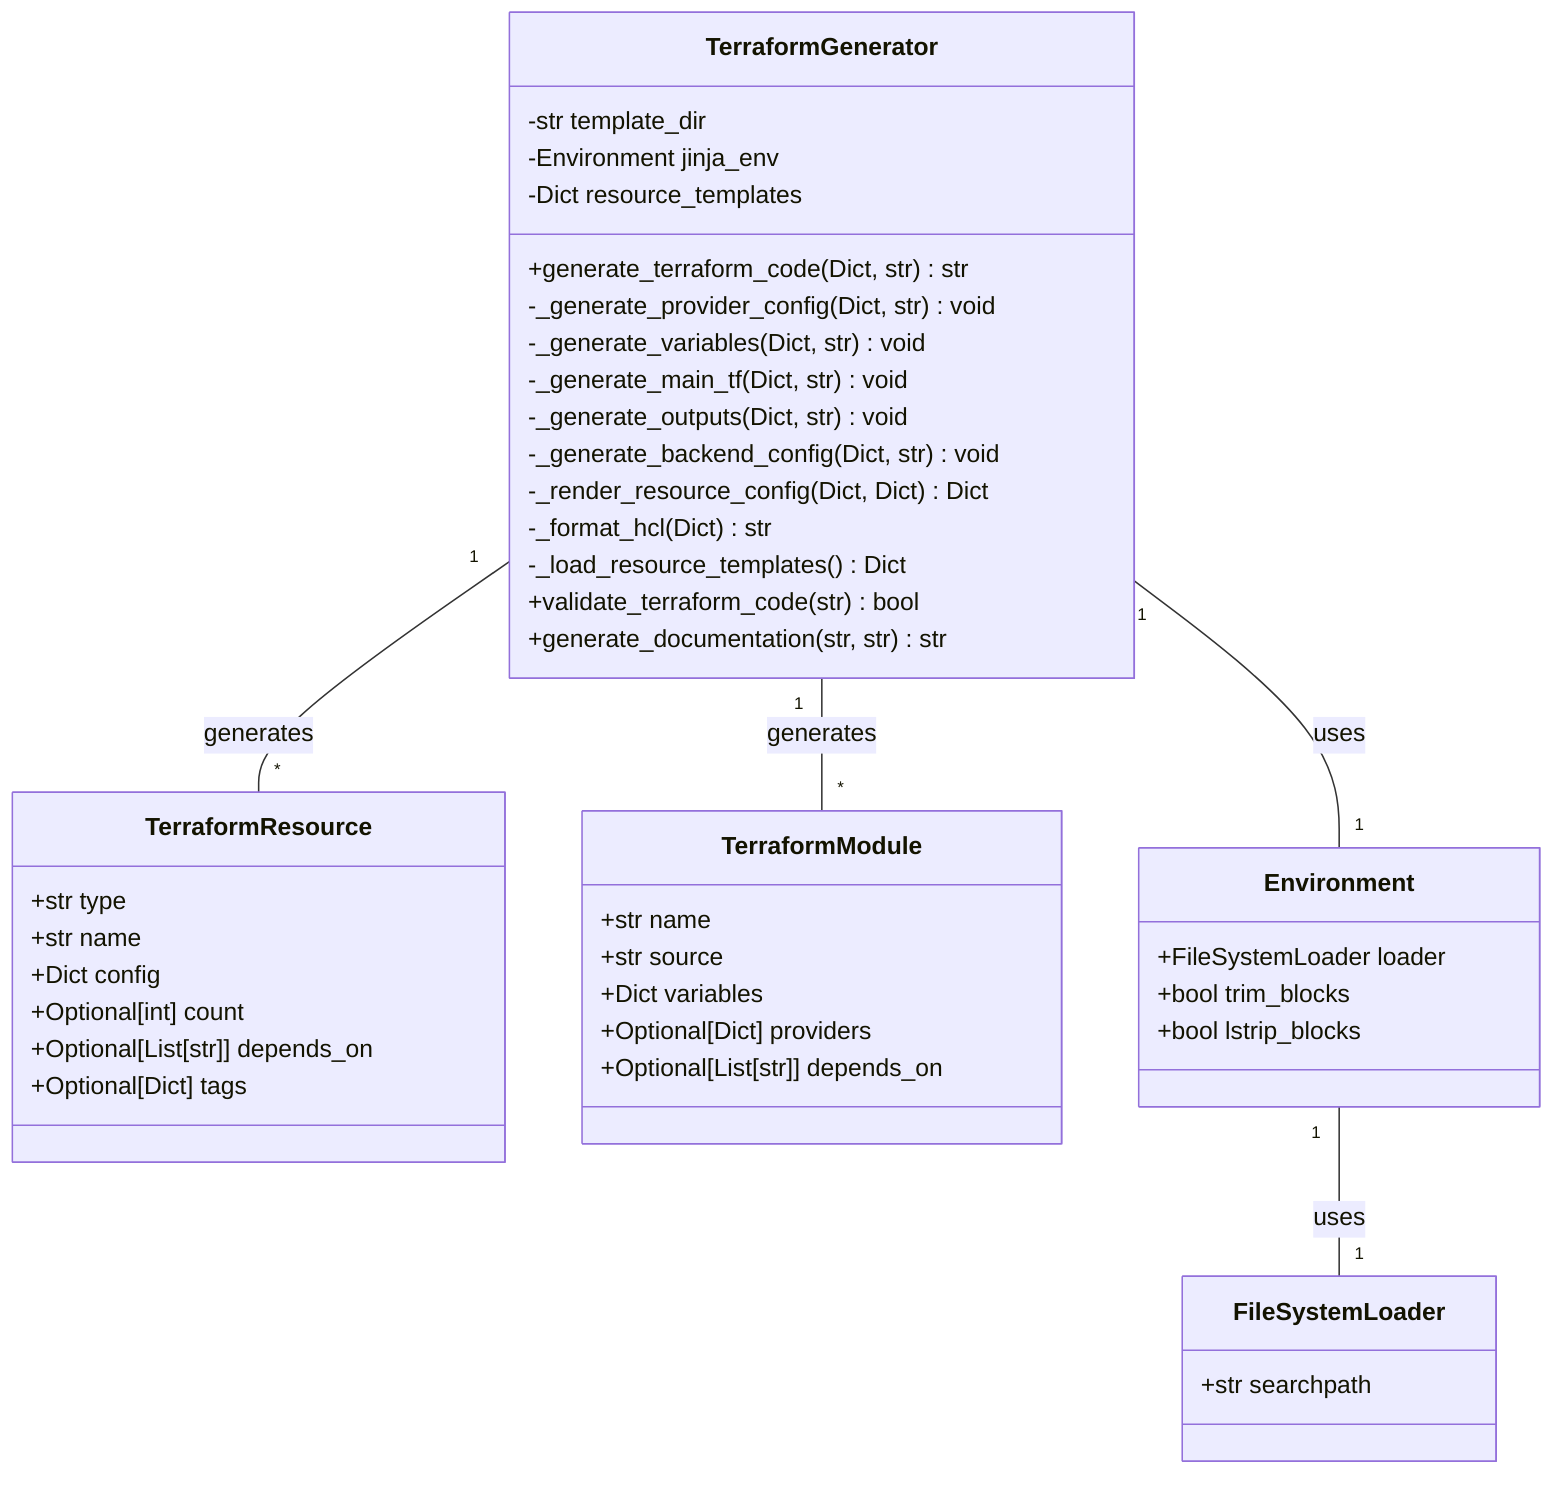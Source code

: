 classDiagram
    class TerraformResource {
        +str type
        +str name
        +Dict config
        +Optional[int] count
        +Optional[List[str]] depends_on
        +Optional[Dict] tags
    }

    class TerraformModule {
        +str name
        +str source
        +Dict variables
        +Optional[Dict] providers
        +Optional[List[str]] depends_on
    }

    class TerraformGenerator {
        -str template_dir
        -Environment jinja_env
        -Dict resource_templates
        +generate_terraform_code(Dict, str) str
        -_generate_provider_config(Dict, str) void
        -_generate_variables(Dict, str) void
        -_generate_main_tf(Dict, str) void
        -_generate_outputs(Dict, str) void
        -_generate_backend_config(Dict, str) void
        -_render_resource_config(Dict, Dict) Dict
        -_format_hcl(Dict) str
        -_load_resource_templates() Dict
        +validate_terraform_code(str) bool
        +generate_documentation(str, str) str
    }

    class Environment {
        +FileSystemLoader loader
        +bool trim_blocks
        +bool lstrip_blocks
    }

    class FileSystemLoader {
        +str searchpath
    }

    TerraformGenerator "1" -- "*" TerraformResource : generates
    TerraformGenerator "1" -- "*" TerraformModule : generates
    TerraformGenerator "1" -- "1" Environment : uses
    Environment "1" -- "1" FileSystemLoader : uses